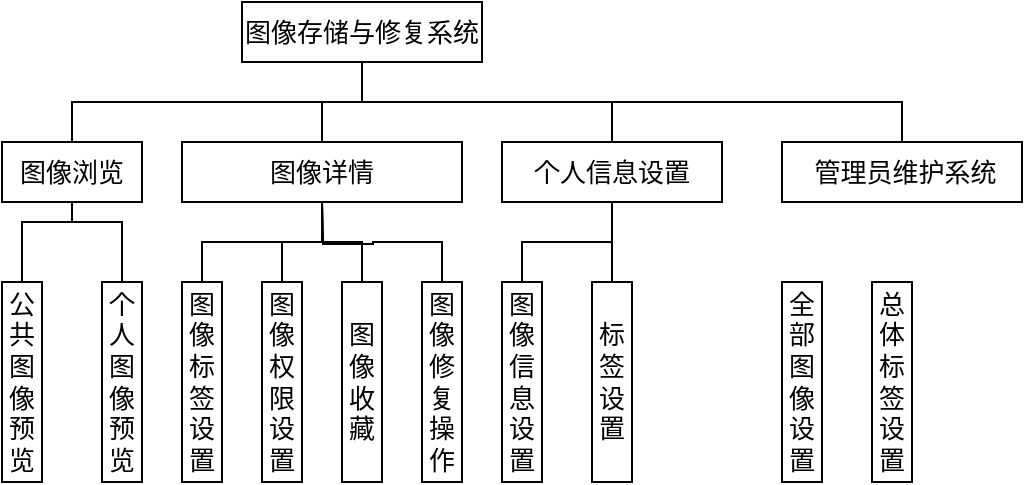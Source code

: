 <mxfile version="21.2.9" type="github">
  <diagram id="C5RBs43oDa-KdzZeNtuy" name="Page-1">
    <mxGraphModel dx="644" dy="350" grid="1" gridSize="10" guides="1" tooltips="1" connect="1" arrows="1" fold="1" page="1" pageScale="1" pageWidth="583" pageHeight="827" math="0" shadow="0">
      <root>
        <mxCell id="WIyWlLk6GJQsqaUBKTNV-0" />
        <mxCell id="WIyWlLk6GJQsqaUBKTNV-1" parent="WIyWlLk6GJQsqaUBKTNV-0" />
        <mxCell id="Nia3L4bW7R5w-4qVx0B0-27" style="edgeStyle=orthogonalEdgeStyle;rounded=0;orthogonalLoop=1;jettySize=auto;html=1;entryX=0.5;entryY=0;entryDx=0;entryDy=0;exitX=0.5;exitY=1;exitDx=0;exitDy=0;strokeColor=default;endArrow=none;endFill=0;" edge="1" parent="WIyWlLk6GJQsqaUBKTNV-1" source="Nia3L4bW7R5w-4qVx0B0-0" target="Nia3L4bW7R5w-4qVx0B0-1">
          <mxGeometry relative="1" as="geometry" />
        </mxCell>
        <mxCell id="Nia3L4bW7R5w-4qVx0B0-29" style="rounded=0;orthogonalLoop=1;jettySize=auto;html=1;exitX=0.5;exitY=1;exitDx=0;exitDy=0;entryX=0.5;entryY=0;entryDx=0;entryDy=0;edgeStyle=orthogonalEdgeStyle;endArrow=none;endFill=0;" edge="1" parent="WIyWlLk6GJQsqaUBKTNV-1" source="Nia3L4bW7R5w-4qVx0B0-0" target="Nia3L4bW7R5w-4qVx0B0-22">
          <mxGeometry relative="1" as="geometry" />
        </mxCell>
        <mxCell id="Nia3L4bW7R5w-4qVx0B0-30" style="edgeStyle=orthogonalEdgeStyle;rounded=0;orthogonalLoop=1;jettySize=auto;html=1;exitX=0.5;exitY=1;exitDx=0;exitDy=0;entryX=0.5;entryY=0;entryDx=0;entryDy=0;endArrow=none;endFill=0;" edge="1" parent="WIyWlLk6GJQsqaUBKTNV-1" source="Nia3L4bW7R5w-4qVx0B0-0" target="Nia3L4bW7R5w-4qVx0B0-3">
          <mxGeometry relative="1" as="geometry" />
        </mxCell>
        <mxCell id="Nia3L4bW7R5w-4qVx0B0-31" style="edgeStyle=orthogonalEdgeStyle;rounded=0;orthogonalLoop=1;jettySize=auto;html=1;exitX=0.5;exitY=1;exitDx=0;exitDy=0;endArrow=none;endFill=0;" edge="1" parent="WIyWlLk6GJQsqaUBKTNV-1" source="Nia3L4bW7R5w-4qVx0B0-0" target="Nia3L4bW7R5w-4qVx0B0-4">
          <mxGeometry relative="1" as="geometry" />
        </mxCell>
        <mxCell id="Nia3L4bW7R5w-4qVx0B0-0" value="图像存储与修复系统" style="rounded=0;whiteSpace=wrap;html=1;fontFamily=Helvetica;fontSize=13;" vertex="1" parent="WIyWlLk6GJQsqaUBKTNV-1">
          <mxGeometry x="210" y="20" width="120" height="30" as="geometry" />
        </mxCell>
        <mxCell id="Nia3L4bW7R5w-4qVx0B0-32" style="edgeStyle=orthogonalEdgeStyle;shape=connector;rounded=0;orthogonalLoop=1;jettySize=auto;html=1;exitX=0.5;exitY=1;exitDx=0;exitDy=0;entryX=0.5;entryY=0;entryDx=0;entryDy=0;labelBackgroundColor=default;strokeColor=default;fontFamily=Helvetica;fontSize=11;fontColor=default;endArrow=none;endFill=0;" edge="1" parent="WIyWlLk6GJQsqaUBKTNV-1" source="Nia3L4bW7R5w-4qVx0B0-1" target="Nia3L4bW7R5w-4qVx0B0-5">
          <mxGeometry relative="1" as="geometry">
            <Array as="points">
              <mxPoint x="125" y="130" />
              <mxPoint x="100" y="130" />
            </Array>
          </mxGeometry>
        </mxCell>
        <mxCell id="Nia3L4bW7R5w-4qVx0B0-33" style="edgeStyle=orthogonalEdgeStyle;shape=connector;rounded=0;orthogonalLoop=1;jettySize=auto;html=1;exitX=0.5;exitY=1;exitDx=0;exitDy=0;entryX=0.5;entryY=0;entryDx=0;entryDy=0;labelBackgroundColor=default;strokeColor=default;fontFamily=Helvetica;fontSize=11;fontColor=default;endArrow=none;endFill=0;" edge="1" parent="WIyWlLk6GJQsqaUBKTNV-1" source="Nia3L4bW7R5w-4qVx0B0-1" target="Nia3L4bW7R5w-4qVx0B0-6">
          <mxGeometry relative="1" as="geometry">
            <Array as="points">
              <mxPoint x="125" y="130" />
              <mxPoint x="150" y="130" />
            </Array>
          </mxGeometry>
        </mxCell>
        <mxCell id="Nia3L4bW7R5w-4qVx0B0-1" value="图像浏览" style="rounded=0;whiteSpace=wrap;html=1;fontSize=13;" vertex="1" parent="WIyWlLk6GJQsqaUBKTNV-1">
          <mxGeometry x="90" y="90" width="70" height="30" as="geometry" />
        </mxCell>
        <mxCell id="Nia3L4bW7R5w-4qVx0B0-3" value="个人信息设置" style="rounded=0;whiteSpace=wrap;html=1;fontSize=13;" vertex="1" parent="WIyWlLk6GJQsqaUBKTNV-1">
          <mxGeometry x="340" y="90" width="110" height="30" as="geometry" />
        </mxCell>
        <mxCell id="Nia3L4bW7R5w-4qVx0B0-4" value="&amp;nbsp;管理员维护系统" style="rounded=0;whiteSpace=wrap;html=1;fontSize=13;" vertex="1" parent="WIyWlLk6GJQsqaUBKTNV-1">
          <mxGeometry x="480" y="90" width="120" height="30" as="geometry" />
        </mxCell>
        <mxCell id="Nia3L4bW7R5w-4qVx0B0-5" value="公共图像预览" style="rounded=0;whiteSpace=wrap;html=1;fontSize=13;" vertex="1" parent="WIyWlLk6GJQsqaUBKTNV-1">
          <mxGeometry x="90" y="160" width="20" height="100" as="geometry" />
        </mxCell>
        <mxCell id="Nia3L4bW7R5w-4qVx0B0-6" value="个人图像预览" style="rounded=0;whiteSpace=wrap;html=1;fontSize=13;" vertex="1" parent="WIyWlLk6GJQsqaUBKTNV-1">
          <mxGeometry x="140" y="160" width="20" height="100" as="geometry" />
        </mxCell>
        <mxCell id="Nia3L4bW7R5w-4qVx0B0-34" style="edgeStyle=orthogonalEdgeStyle;shape=connector;rounded=0;orthogonalLoop=1;jettySize=auto;html=1;exitX=0.5;exitY=0;exitDx=0;exitDy=0;entryX=0.5;entryY=1;entryDx=0;entryDy=0;labelBackgroundColor=default;strokeColor=default;fontFamily=Helvetica;fontSize=11;fontColor=default;endArrow=none;endFill=0;" edge="1" parent="WIyWlLk6GJQsqaUBKTNV-1" source="Nia3L4bW7R5w-4qVx0B0-7" target="Nia3L4bW7R5w-4qVx0B0-22">
          <mxGeometry relative="1" as="geometry" />
        </mxCell>
        <mxCell id="Nia3L4bW7R5w-4qVx0B0-7" value="图像标签设置" style="rounded=0;whiteSpace=wrap;html=1;fontSize=13;" vertex="1" parent="WIyWlLk6GJQsqaUBKTNV-1">
          <mxGeometry x="180" y="160" width="20" height="100" as="geometry" />
        </mxCell>
        <mxCell id="Nia3L4bW7R5w-4qVx0B0-38" style="edgeStyle=orthogonalEdgeStyle;shape=connector;rounded=0;orthogonalLoop=1;jettySize=auto;html=1;exitX=0.5;exitY=0;exitDx=0;exitDy=0;labelBackgroundColor=default;strokeColor=default;fontFamily=Helvetica;fontSize=11;fontColor=default;endArrow=none;endFill=0;" edge="1" parent="WIyWlLk6GJQsqaUBKTNV-1" source="Nia3L4bW7R5w-4qVx0B0-21">
          <mxGeometry relative="1" as="geometry">
            <mxPoint x="250" y="120.0" as="targetPoint" />
          </mxGeometry>
        </mxCell>
        <mxCell id="Nia3L4bW7R5w-4qVx0B0-21" value="图像修复操作" style="rounded=0;whiteSpace=wrap;html=1;fontSize=13;" vertex="1" parent="WIyWlLk6GJQsqaUBKTNV-1">
          <mxGeometry x="300" y="160" width="20" height="100" as="geometry" />
        </mxCell>
        <mxCell id="Nia3L4bW7R5w-4qVx0B0-22" value="图像详情" style="rounded=0;whiteSpace=wrap;html=1;fontSize=13;" vertex="1" parent="WIyWlLk6GJQsqaUBKTNV-1">
          <mxGeometry x="180" y="90" width="140" height="30" as="geometry" />
        </mxCell>
        <mxCell id="Nia3L4bW7R5w-4qVx0B0-35" style="edgeStyle=orthogonalEdgeStyle;shape=connector;rounded=0;orthogonalLoop=1;jettySize=auto;html=1;exitX=0.5;exitY=0;exitDx=0;exitDy=0;labelBackgroundColor=default;strokeColor=default;fontFamily=Helvetica;fontSize=11;fontColor=default;endArrow=none;endFill=0;" edge="1" parent="WIyWlLk6GJQsqaUBKTNV-1" source="Nia3L4bW7R5w-4qVx0B0-23">
          <mxGeometry relative="1" as="geometry">
            <mxPoint x="250" y="130.0" as="targetPoint" />
            <Array as="points">
              <mxPoint x="230" y="140" />
              <mxPoint x="250" y="140" />
            </Array>
          </mxGeometry>
        </mxCell>
        <mxCell id="Nia3L4bW7R5w-4qVx0B0-23" value="图像权限设置" style="rounded=0;whiteSpace=wrap;html=1;fontSize=13;" vertex="1" parent="WIyWlLk6GJQsqaUBKTNV-1">
          <mxGeometry x="220" y="160" width="20" height="100" as="geometry" />
        </mxCell>
        <mxCell id="Nia3L4bW7R5w-4qVx0B0-36" style="edgeStyle=orthogonalEdgeStyle;shape=connector;rounded=0;orthogonalLoop=1;jettySize=auto;html=1;exitX=0.5;exitY=0;exitDx=0;exitDy=0;labelBackgroundColor=default;strokeColor=default;fontFamily=Helvetica;fontSize=11;fontColor=default;endArrow=none;endFill=0;" edge="1" parent="WIyWlLk6GJQsqaUBKTNV-1" source="Nia3L4bW7R5w-4qVx0B0-24">
          <mxGeometry relative="1" as="geometry">
            <mxPoint x="250" y="120.0" as="targetPoint" />
          </mxGeometry>
        </mxCell>
        <mxCell id="Nia3L4bW7R5w-4qVx0B0-24" value="图像收藏" style="rounded=0;whiteSpace=wrap;html=1;fontSize=13;" vertex="1" parent="WIyWlLk6GJQsqaUBKTNV-1">
          <mxGeometry x="260" y="160" width="20" height="100" as="geometry" />
        </mxCell>
        <mxCell id="Nia3L4bW7R5w-4qVx0B0-40" style="edgeStyle=orthogonalEdgeStyle;shape=connector;rounded=0;orthogonalLoop=1;jettySize=auto;html=1;exitX=0.5;exitY=0;exitDx=0;exitDy=0;entryX=0.5;entryY=1;entryDx=0;entryDy=0;labelBackgroundColor=default;strokeColor=default;fontFamily=Helvetica;fontSize=11;fontColor=default;endArrow=none;endFill=0;" edge="1" parent="WIyWlLk6GJQsqaUBKTNV-1" source="Nia3L4bW7R5w-4qVx0B0-25" target="Nia3L4bW7R5w-4qVx0B0-3">
          <mxGeometry relative="1" as="geometry" />
        </mxCell>
        <mxCell id="Nia3L4bW7R5w-4qVx0B0-25" value="图像信息设置" style="rounded=0;whiteSpace=wrap;html=1;fontSize=13;" vertex="1" parent="WIyWlLk6GJQsqaUBKTNV-1">
          <mxGeometry x="340" y="160" width="20" height="100" as="geometry" />
        </mxCell>
        <mxCell id="Nia3L4bW7R5w-4qVx0B0-41" style="edgeStyle=orthogonalEdgeStyle;shape=connector;rounded=0;orthogonalLoop=1;jettySize=auto;html=1;exitX=0.5;exitY=0;exitDx=0;exitDy=0;entryX=0.5;entryY=1;entryDx=0;entryDy=0;labelBackgroundColor=default;strokeColor=default;fontFamily=Helvetica;fontSize=11;fontColor=default;endArrow=none;endFill=0;" edge="1" parent="WIyWlLk6GJQsqaUBKTNV-1" source="Nia3L4bW7R5w-4qVx0B0-26" target="Nia3L4bW7R5w-4qVx0B0-3">
          <mxGeometry relative="1" as="geometry" />
        </mxCell>
        <mxCell id="Nia3L4bW7R5w-4qVx0B0-26" value="标签设置" style="rounded=0;whiteSpace=wrap;html=1;fontSize=13;" vertex="1" parent="WIyWlLk6GJQsqaUBKTNV-1">
          <mxGeometry x="385" y="160" width="20" height="100" as="geometry" />
        </mxCell>
        <mxCell id="Nia3L4bW7R5w-4qVx0B0-42" value="全部图像设置" style="rounded=0;whiteSpace=wrap;html=1;fontSize=13;" vertex="1" parent="WIyWlLk6GJQsqaUBKTNV-1">
          <mxGeometry x="480" y="160" width="20" height="100" as="geometry" />
        </mxCell>
        <mxCell id="Nia3L4bW7R5w-4qVx0B0-43" value="总体标签设置" style="rounded=0;whiteSpace=wrap;html=1;fontSize=13;" vertex="1" parent="WIyWlLk6GJQsqaUBKTNV-1">
          <mxGeometry x="525" y="160" width="20" height="100" as="geometry" />
        </mxCell>
      </root>
    </mxGraphModel>
  </diagram>
</mxfile>
